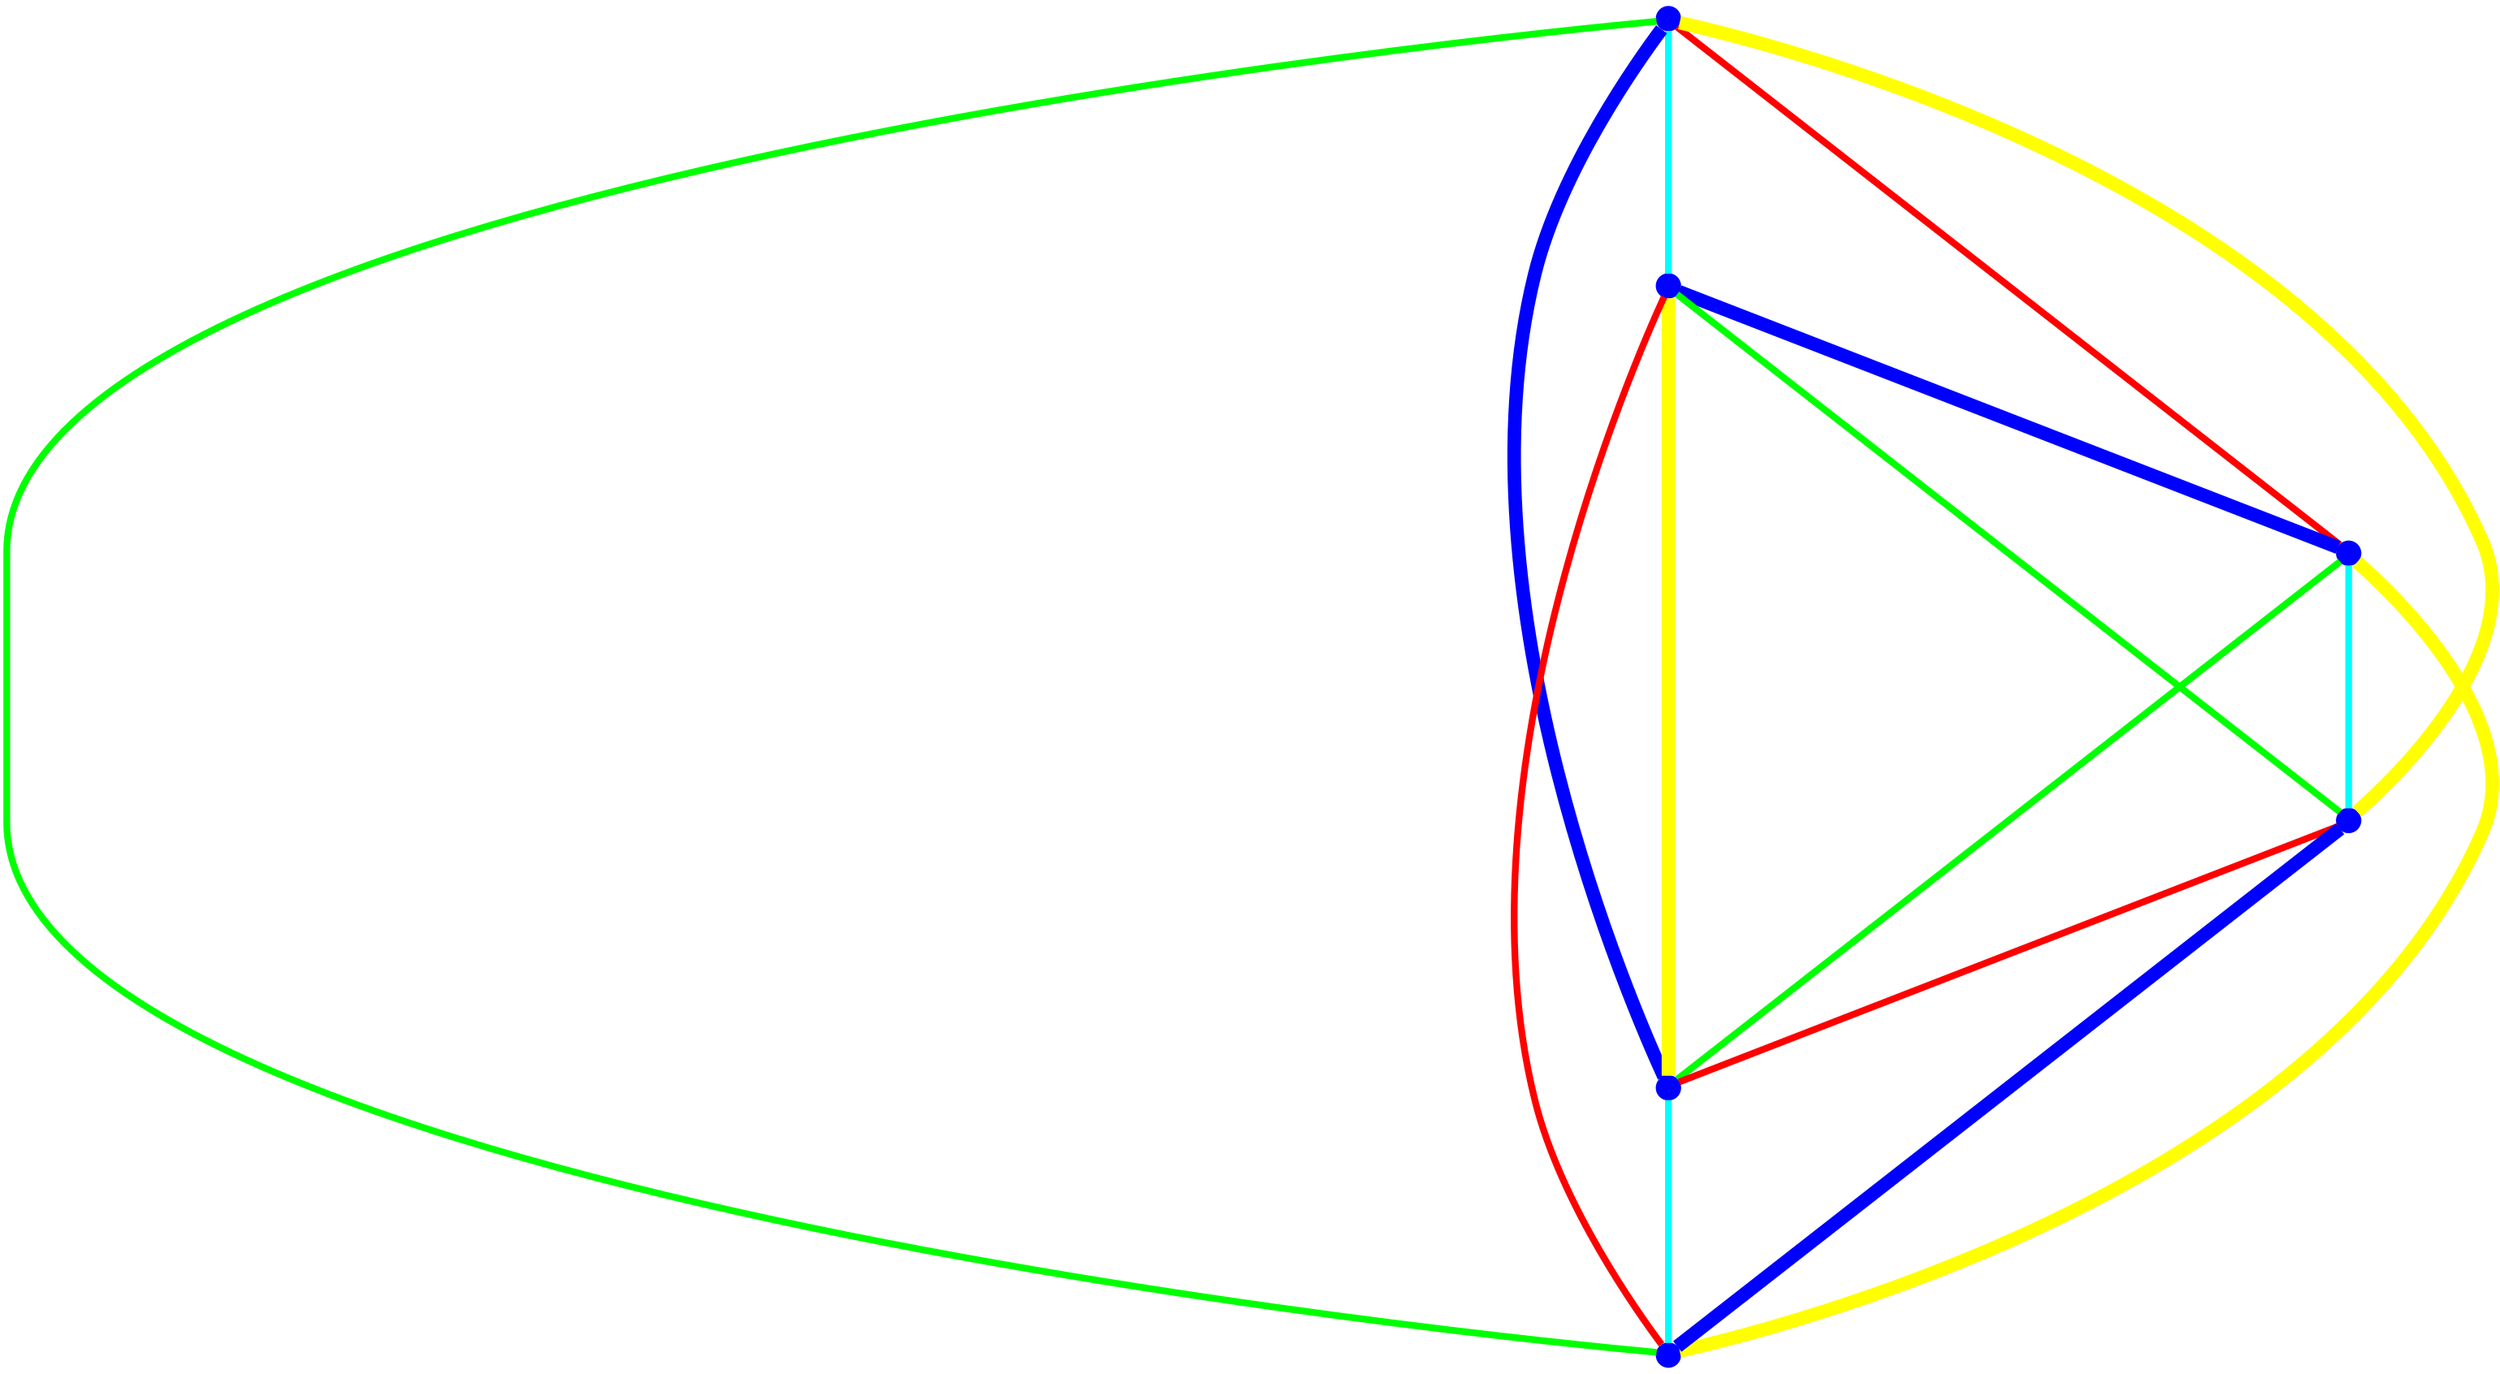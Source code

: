 graph {
ranksep=2
nodesep=2
node [label="" shape=circle style=filled fixedsize=true color=blue fillcolor=blue width=0.2];
"1" -- "2" [style="solid",penwidth="4",color="cyan"];
"1" -- "3" [style="solid",penwidth="4",color="red"];
"1" -- "4" [style="solid",penwidth="8",color="yellow"];
"1" -- "5" [style="solid",penwidth="8",color="blue"];
"1" -- "6" [style="solid",penwidth="4",color="green"];
"2" -- "3" [style="solid",penwidth="8",color="blue"];
"2" -- "4" [style="solid",penwidth="4",color="green"];
"2" -- "5" [style="solid",penwidth="8",color="yellow"];
"2" -- "6" [style="solid",penwidth="4",color="red"];
"3" -- "4" [style="solid",penwidth="4",color="cyan"];
"3" -- "5" [style="solid",penwidth="4",color="green"];
"3" -- "6" [style="solid",penwidth="8",color="yellow"];
"4" -- "5" [style="solid",penwidth="4",color="red"];
"4" -- "6" [style="solid",penwidth="8",color="blue"];
"5" -- "6" [style="solid",penwidth="4",color="cyan"];
}
